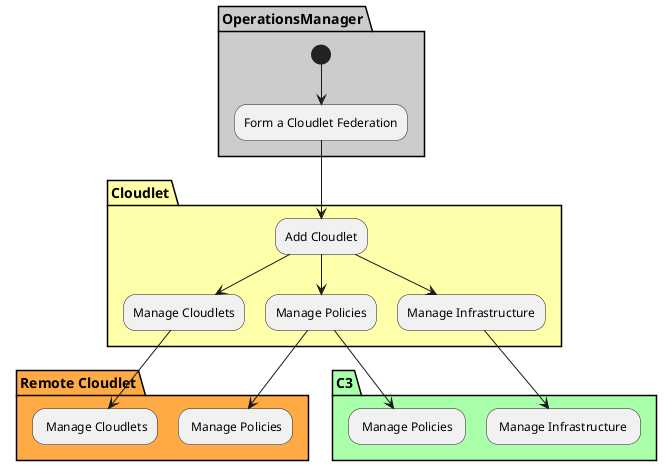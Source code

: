 @startuml


partition "OperationsManager"  #cccccc {
  (*) --> "Form a Cloudlet Federation"
}

partition "Cloudlet" #ffffaa {
  "Form a Cloudlet Federation" --> "Add Cloudlet"
  "Add Cloudlet" --> "Manage Cloudlets"
  "Add Cloudlet" --> "Manage Infrastructure"
  "Add Cloudlet" --> "Manage Policies"
}

partition "C3" #aaffaa {
  "Manage Policies" --> " Manage Policies "
  "Manage Infrastructure" --> " Manage Infrastructure "
}

partition "Remote Cloudlet" #ffaa44 {
  "Manage Cloudlets" --> " Manage Cloudlets"
  "Manage Policies" --> " Manage Policies"
}
@enduml

